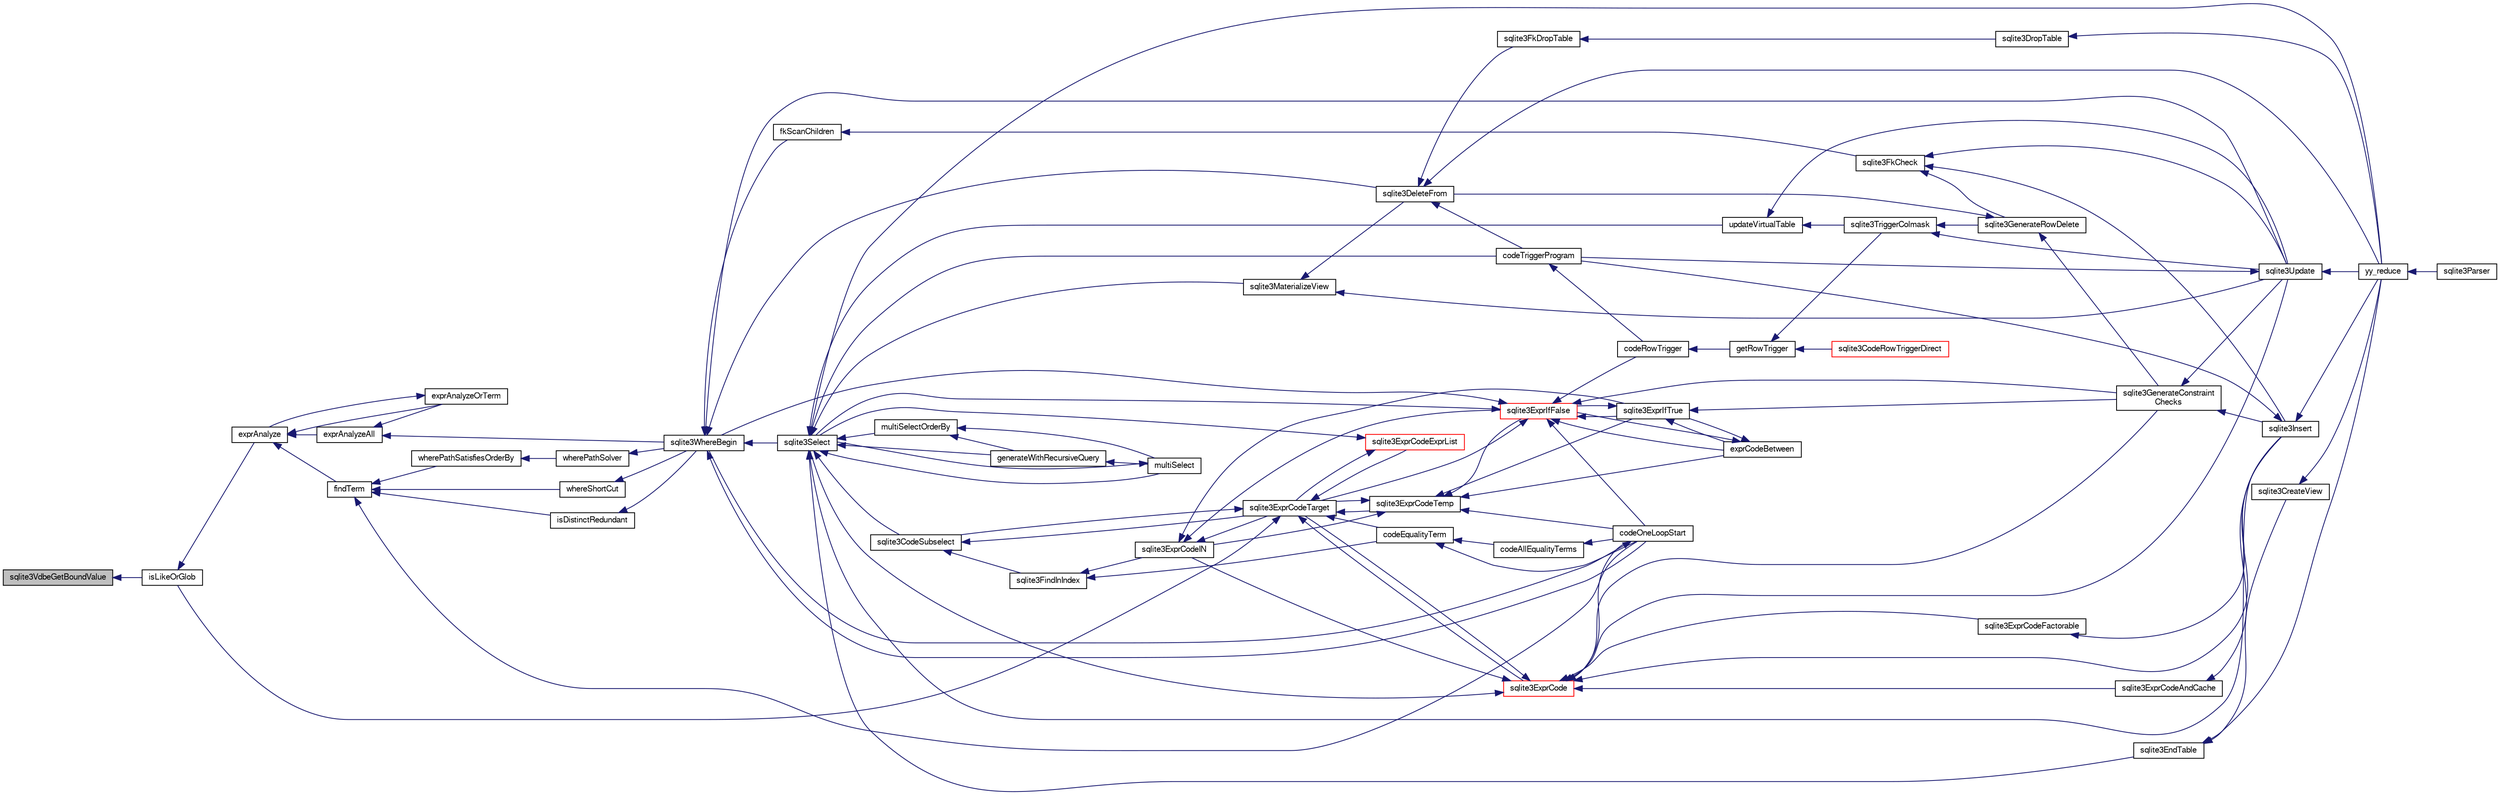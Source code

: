 digraph "sqlite3VdbeGetBoundValue"
{
  edge [fontname="FreeSans",fontsize="10",labelfontname="FreeSans",labelfontsize="10"];
  node [fontname="FreeSans",fontsize="10",shape=record];
  rankdir="LR";
  Node755826 [label="sqlite3VdbeGetBoundValue",height=0.2,width=0.4,color="black", fillcolor="grey75", style="filled", fontcolor="black"];
  Node755826 -> Node755827 [dir="back",color="midnightblue",fontsize="10",style="solid",fontname="FreeSans"];
  Node755827 [label="isLikeOrGlob",height=0.2,width=0.4,color="black", fillcolor="white", style="filled",URL="$sqlite3_8c.html#a6c38e495198bf8976f68d1a6ebd74a50"];
  Node755827 -> Node755828 [dir="back",color="midnightblue",fontsize="10",style="solid",fontname="FreeSans"];
  Node755828 [label="exprAnalyze",height=0.2,width=0.4,color="black", fillcolor="white", style="filled",URL="$sqlite3_8c.html#acb10e48c9a4184a4edd9bfd5b14ad0b7"];
  Node755828 -> Node755829 [dir="back",color="midnightblue",fontsize="10",style="solid",fontname="FreeSans"];
  Node755829 [label="findTerm",height=0.2,width=0.4,color="black", fillcolor="white", style="filled",URL="$sqlite3_8c.html#af26eb1eed85001fcf29fa189b631ac4b"];
  Node755829 -> Node755830 [dir="back",color="midnightblue",fontsize="10",style="solid",fontname="FreeSans"];
  Node755830 [label="isDistinctRedundant",height=0.2,width=0.4,color="black", fillcolor="white", style="filled",URL="$sqlite3_8c.html#acfc2ade61d376596f173a8f70fea379b"];
  Node755830 -> Node755831 [dir="back",color="midnightblue",fontsize="10",style="solid",fontname="FreeSans"];
  Node755831 [label="sqlite3WhereBegin",height=0.2,width=0.4,color="black", fillcolor="white", style="filled",URL="$sqlite3_8c.html#acad049f5c9a96a8118cffd5e5ce89f7c"];
  Node755831 -> Node755832 [dir="back",color="midnightblue",fontsize="10",style="solid",fontname="FreeSans"];
  Node755832 [label="sqlite3DeleteFrom",height=0.2,width=0.4,color="black", fillcolor="white", style="filled",URL="$sqlite3_8c.html#ab9b4b45349188b49eabb23f94608a091"];
  Node755832 -> Node755833 [dir="back",color="midnightblue",fontsize="10",style="solid",fontname="FreeSans"];
  Node755833 [label="sqlite3FkDropTable",height=0.2,width=0.4,color="black", fillcolor="white", style="filled",URL="$sqlite3_8c.html#a1218c6fc74e89152ceaa4760e82f5ef9"];
  Node755833 -> Node755834 [dir="back",color="midnightblue",fontsize="10",style="solid",fontname="FreeSans"];
  Node755834 [label="sqlite3DropTable",height=0.2,width=0.4,color="black", fillcolor="white", style="filled",URL="$sqlite3_8c.html#a5534f77364b5568783c0e50db3c9defb"];
  Node755834 -> Node755835 [dir="back",color="midnightblue",fontsize="10",style="solid",fontname="FreeSans"];
  Node755835 [label="yy_reduce",height=0.2,width=0.4,color="black", fillcolor="white", style="filled",URL="$sqlite3_8c.html#a7c419a9b25711c666a9a2449ef377f14"];
  Node755835 -> Node755836 [dir="back",color="midnightblue",fontsize="10",style="solid",fontname="FreeSans"];
  Node755836 [label="sqlite3Parser",height=0.2,width=0.4,color="black", fillcolor="white", style="filled",URL="$sqlite3_8c.html#a0327d71a5fabe0b6a343d78a2602e72a"];
  Node755832 -> Node755837 [dir="back",color="midnightblue",fontsize="10",style="solid",fontname="FreeSans"];
  Node755837 [label="codeTriggerProgram",height=0.2,width=0.4,color="black", fillcolor="white", style="filled",URL="$sqlite3_8c.html#a120801f59d9281d201d2ff4b2606836e"];
  Node755837 -> Node755838 [dir="back",color="midnightblue",fontsize="10",style="solid",fontname="FreeSans"];
  Node755838 [label="codeRowTrigger",height=0.2,width=0.4,color="black", fillcolor="white", style="filled",URL="$sqlite3_8c.html#a463cea5aaaf388b560b206570a0022fc"];
  Node755838 -> Node755839 [dir="back",color="midnightblue",fontsize="10",style="solid",fontname="FreeSans"];
  Node755839 [label="getRowTrigger",height=0.2,width=0.4,color="black", fillcolor="white", style="filled",URL="$sqlite3_8c.html#a69626ef20b540d1a2b19cf56f3f45689"];
  Node755839 -> Node755840 [dir="back",color="midnightblue",fontsize="10",style="solid",fontname="FreeSans"];
  Node755840 [label="sqlite3CodeRowTriggerDirect",height=0.2,width=0.4,color="red", fillcolor="white", style="filled",URL="$sqlite3_8c.html#ad92829f9001bcf89a0299dad5a48acd4"];
  Node755839 -> Node755847 [dir="back",color="midnightblue",fontsize="10",style="solid",fontname="FreeSans"];
  Node755847 [label="sqlite3TriggerColmask",height=0.2,width=0.4,color="black", fillcolor="white", style="filled",URL="$sqlite3_8c.html#acace8e99e37ae5e84ea03c65e820c540"];
  Node755847 -> Node755842 [dir="back",color="midnightblue",fontsize="10",style="solid",fontname="FreeSans"];
  Node755842 [label="sqlite3GenerateRowDelete",height=0.2,width=0.4,color="black", fillcolor="white", style="filled",URL="$sqlite3_8c.html#a2c76cbf3027fc18fdbb8cb4cd96b77d9"];
  Node755842 -> Node755832 [dir="back",color="midnightblue",fontsize="10",style="solid",fontname="FreeSans"];
  Node755842 -> Node755843 [dir="back",color="midnightblue",fontsize="10",style="solid",fontname="FreeSans"];
  Node755843 [label="sqlite3GenerateConstraint\lChecks",height=0.2,width=0.4,color="black", fillcolor="white", style="filled",URL="$sqlite3_8c.html#aef639c1e6a0c0a67ca6e7690ad931bd2"];
  Node755843 -> Node755844 [dir="back",color="midnightblue",fontsize="10",style="solid",fontname="FreeSans"];
  Node755844 [label="sqlite3Insert",height=0.2,width=0.4,color="black", fillcolor="white", style="filled",URL="$sqlite3_8c.html#a5b17c9c2000bae6bdff8e6be48d7dc2b"];
  Node755844 -> Node755837 [dir="back",color="midnightblue",fontsize="10",style="solid",fontname="FreeSans"];
  Node755844 -> Node755835 [dir="back",color="midnightblue",fontsize="10",style="solid",fontname="FreeSans"];
  Node755843 -> Node755845 [dir="back",color="midnightblue",fontsize="10",style="solid",fontname="FreeSans"];
  Node755845 [label="sqlite3Update",height=0.2,width=0.4,color="black", fillcolor="white", style="filled",URL="$sqlite3_8c.html#ac5aa67c46e8cc8174566fabe6809fafa"];
  Node755845 -> Node755837 [dir="back",color="midnightblue",fontsize="10",style="solid",fontname="FreeSans"];
  Node755845 -> Node755835 [dir="back",color="midnightblue",fontsize="10",style="solid",fontname="FreeSans"];
  Node755847 -> Node755845 [dir="back",color="midnightblue",fontsize="10",style="solid",fontname="FreeSans"];
  Node755832 -> Node755835 [dir="back",color="midnightblue",fontsize="10",style="solid",fontname="FreeSans"];
  Node755831 -> Node755848 [dir="back",color="midnightblue",fontsize="10",style="solid",fontname="FreeSans"];
  Node755848 [label="fkScanChildren",height=0.2,width=0.4,color="black", fillcolor="white", style="filled",URL="$sqlite3_8c.html#a67c9dcb484336b3155e7a82a037d4691"];
  Node755848 -> Node755849 [dir="back",color="midnightblue",fontsize="10",style="solid",fontname="FreeSans"];
  Node755849 [label="sqlite3FkCheck",height=0.2,width=0.4,color="black", fillcolor="white", style="filled",URL="$sqlite3_8c.html#aa38fb76c7d6f48f19772877a41703b92"];
  Node755849 -> Node755842 [dir="back",color="midnightblue",fontsize="10",style="solid",fontname="FreeSans"];
  Node755849 -> Node755844 [dir="back",color="midnightblue",fontsize="10",style="solid",fontname="FreeSans"];
  Node755849 -> Node755845 [dir="back",color="midnightblue",fontsize="10",style="solid",fontname="FreeSans"];
  Node755831 -> Node755850 [dir="back",color="midnightblue",fontsize="10",style="solid",fontname="FreeSans"];
  Node755850 [label="sqlite3Select",height=0.2,width=0.4,color="black", fillcolor="white", style="filled",URL="$sqlite3_8c.html#a2465ee8c956209ba4b272477b7c21a45"];
  Node755850 -> Node755851 [dir="back",color="midnightblue",fontsize="10",style="solid",fontname="FreeSans"];
  Node755851 [label="sqlite3CodeSubselect",height=0.2,width=0.4,color="black", fillcolor="white", style="filled",URL="$sqlite3_8c.html#aa69b46d2204a1d1b110107a1be12ee0c"];
  Node755851 -> Node755852 [dir="back",color="midnightblue",fontsize="10",style="solid",fontname="FreeSans"];
  Node755852 [label="sqlite3FindInIndex",height=0.2,width=0.4,color="black", fillcolor="white", style="filled",URL="$sqlite3_8c.html#af7d8c56ab0231f44bb5f87b3fafeffb2"];
  Node755852 -> Node755853 [dir="back",color="midnightblue",fontsize="10",style="solid",fontname="FreeSans"];
  Node755853 [label="sqlite3ExprCodeIN",height=0.2,width=0.4,color="black", fillcolor="white", style="filled",URL="$sqlite3_8c.html#ad9cf4f5b5ffb90c24a4a0900c8626193"];
  Node755853 -> Node755854 [dir="back",color="midnightblue",fontsize="10",style="solid",fontname="FreeSans"];
  Node755854 [label="sqlite3ExprCodeTarget",height=0.2,width=0.4,color="black", fillcolor="white", style="filled",URL="$sqlite3_8c.html#a4f308397a0a3ed299ed31aaa1ae2a293"];
  Node755854 -> Node755851 [dir="back",color="midnightblue",fontsize="10",style="solid",fontname="FreeSans"];
  Node755854 -> Node755855 [dir="back",color="midnightblue",fontsize="10",style="solid",fontname="FreeSans"];
  Node755855 [label="sqlite3ExprCodeTemp",height=0.2,width=0.4,color="black", fillcolor="white", style="filled",URL="$sqlite3_8c.html#a3bc5c1ccb3c5851847e2aeb4a84ae1fc"];
  Node755855 -> Node755853 [dir="back",color="midnightblue",fontsize="10",style="solid",fontname="FreeSans"];
  Node755855 -> Node755854 [dir="back",color="midnightblue",fontsize="10",style="solid",fontname="FreeSans"];
  Node755855 -> Node755856 [dir="back",color="midnightblue",fontsize="10",style="solid",fontname="FreeSans"];
  Node755856 [label="exprCodeBetween",height=0.2,width=0.4,color="black", fillcolor="white", style="filled",URL="$sqlite3_8c.html#abd053493214542bca8f406f42145d173"];
  Node755856 -> Node755857 [dir="back",color="midnightblue",fontsize="10",style="solid",fontname="FreeSans"];
  Node755857 [label="sqlite3ExprIfTrue",height=0.2,width=0.4,color="black", fillcolor="white", style="filled",URL="$sqlite3_8c.html#ad93a55237c23e1b743ab1f59df1a1444"];
  Node755857 -> Node755856 [dir="back",color="midnightblue",fontsize="10",style="solid",fontname="FreeSans"];
  Node755857 -> Node755858 [dir="back",color="midnightblue",fontsize="10",style="solid",fontname="FreeSans"];
  Node755858 [label="sqlite3ExprIfFalse",height=0.2,width=0.4,color="red", fillcolor="white", style="filled",URL="$sqlite3_8c.html#af97ecccb5d56e321e118414b08f65b71"];
  Node755858 -> Node755854 [dir="back",color="midnightblue",fontsize="10",style="solid",fontname="FreeSans"];
  Node755858 -> Node755856 [dir="back",color="midnightblue",fontsize="10",style="solid",fontname="FreeSans"];
  Node755858 -> Node755857 [dir="back",color="midnightblue",fontsize="10",style="solid",fontname="FreeSans"];
  Node755858 -> Node755843 [dir="back",color="midnightblue",fontsize="10",style="solid",fontname="FreeSans"];
  Node755858 -> Node755850 [dir="back",color="midnightblue",fontsize="10",style="solid",fontname="FreeSans"];
  Node755858 -> Node755838 [dir="back",color="midnightblue",fontsize="10",style="solid",fontname="FreeSans"];
  Node755858 -> Node755872 [dir="back",color="midnightblue",fontsize="10",style="solid",fontname="FreeSans"];
  Node755872 [label="codeOneLoopStart",height=0.2,width=0.4,color="black", fillcolor="white", style="filled",URL="$sqlite3_8c.html#aa868875120b151c169cc79139ed6e008"];
  Node755872 -> Node755831 [dir="back",color="midnightblue",fontsize="10",style="solid",fontname="FreeSans"];
  Node755858 -> Node755831 [dir="back",color="midnightblue",fontsize="10",style="solid",fontname="FreeSans"];
  Node755857 -> Node755843 [dir="back",color="midnightblue",fontsize="10",style="solid",fontname="FreeSans"];
  Node755856 -> Node755858 [dir="back",color="midnightblue",fontsize="10",style="solid",fontname="FreeSans"];
  Node755855 -> Node755857 [dir="back",color="midnightblue",fontsize="10",style="solid",fontname="FreeSans"];
  Node755855 -> Node755858 [dir="back",color="midnightblue",fontsize="10",style="solid",fontname="FreeSans"];
  Node755855 -> Node755872 [dir="back",color="midnightblue",fontsize="10",style="solid",fontname="FreeSans"];
  Node755854 -> Node755873 [dir="back",color="midnightblue",fontsize="10",style="solid",fontname="FreeSans"];
  Node755873 [label="sqlite3ExprCode",height=0.2,width=0.4,color="red", fillcolor="white", style="filled",URL="$sqlite3_8c.html#a75f270fb0b111b86924cca4ea507b417"];
  Node755873 -> Node755853 [dir="back",color="midnightblue",fontsize="10",style="solid",fontname="FreeSans"];
  Node755873 -> Node755854 [dir="back",color="midnightblue",fontsize="10",style="solid",fontname="FreeSans"];
  Node755873 -> Node755874 [dir="back",color="midnightblue",fontsize="10",style="solid",fontname="FreeSans"];
  Node755874 [label="sqlite3ExprCodeFactorable",height=0.2,width=0.4,color="black", fillcolor="white", style="filled",URL="$sqlite3_8c.html#a843f7fd58eec5a683c1fd8435fcd1e84"];
  Node755874 -> Node755844 [dir="back",color="midnightblue",fontsize="10",style="solid",fontname="FreeSans"];
  Node755873 -> Node755875 [dir="back",color="midnightblue",fontsize="10",style="solid",fontname="FreeSans"];
  Node755875 [label="sqlite3ExprCodeAndCache",height=0.2,width=0.4,color="black", fillcolor="white", style="filled",URL="$sqlite3_8c.html#ae3e46527d9b7fc9cb9236d21a5e6b1d8"];
  Node755875 -> Node755844 [dir="back",color="midnightblue",fontsize="10",style="solid",fontname="FreeSans"];
  Node755873 -> Node755844 [dir="back",color="midnightblue",fontsize="10",style="solid",fontname="FreeSans"];
  Node755873 -> Node755843 [dir="back",color="midnightblue",fontsize="10",style="solid",fontname="FreeSans"];
  Node755873 -> Node755850 [dir="back",color="midnightblue",fontsize="10",style="solid",fontname="FreeSans"];
  Node755873 -> Node755845 [dir="back",color="midnightblue",fontsize="10",style="solid",fontname="FreeSans"];
  Node755873 -> Node755872 [dir="back",color="midnightblue",fontsize="10",style="solid",fontname="FreeSans"];
  Node755854 -> Node755885 [dir="back",color="midnightblue",fontsize="10",style="solid",fontname="FreeSans"];
  Node755885 [label="sqlite3ExprCodeExprList",height=0.2,width=0.4,color="red", fillcolor="white", style="filled",URL="$sqlite3_8c.html#a05b2b3dc3de7565de24eb3a2ff4e9566"];
  Node755885 -> Node755854 [dir="back",color="midnightblue",fontsize="10",style="solid",fontname="FreeSans"];
  Node755885 -> Node755850 [dir="back",color="midnightblue",fontsize="10",style="solid",fontname="FreeSans"];
  Node755854 -> Node755827 [dir="back",color="midnightblue",fontsize="10",style="solid",fontname="FreeSans"];
  Node755854 -> Node755888 [dir="back",color="midnightblue",fontsize="10",style="solid",fontname="FreeSans"];
  Node755888 [label="codeEqualityTerm",height=0.2,width=0.4,color="black", fillcolor="white", style="filled",URL="$sqlite3_8c.html#ad88a57073f031452c9843e97f15acc47"];
  Node755888 -> Node755889 [dir="back",color="midnightblue",fontsize="10",style="solid",fontname="FreeSans"];
  Node755889 [label="codeAllEqualityTerms",height=0.2,width=0.4,color="black", fillcolor="white", style="filled",URL="$sqlite3_8c.html#a3095598b812500a4efe41bf17cd49381"];
  Node755889 -> Node755872 [dir="back",color="midnightblue",fontsize="10",style="solid",fontname="FreeSans"];
  Node755888 -> Node755872 [dir="back",color="midnightblue",fontsize="10",style="solid",fontname="FreeSans"];
  Node755853 -> Node755857 [dir="back",color="midnightblue",fontsize="10",style="solid",fontname="FreeSans"];
  Node755853 -> Node755858 [dir="back",color="midnightblue",fontsize="10",style="solid",fontname="FreeSans"];
  Node755852 -> Node755888 [dir="back",color="midnightblue",fontsize="10",style="solid",fontname="FreeSans"];
  Node755851 -> Node755854 [dir="back",color="midnightblue",fontsize="10",style="solid",fontname="FreeSans"];
  Node755850 -> Node755864 [dir="back",color="midnightblue",fontsize="10",style="solid",fontname="FreeSans"];
  Node755864 [label="sqlite3EndTable",height=0.2,width=0.4,color="black", fillcolor="white", style="filled",URL="$sqlite3_8c.html#a7b5f2c66c0f0b6f819d970ca389768b0"];
  Node755864 -> Node755865 [dir="back",color="midnightblue",fontsize="10",style="solid",fontname="FreeSans"];
  Node755865 [label="sqlite3CreateView",height=0.2,width=0.4,color="black", fillcolor="white", style="filled",URL="$sqlite3_8c.html#a9d85cb00ff71dee5cd9a019503a6982e"];
  Node755865 -> Node755835 [dir="back",color="midnightblue",fontsize="10",style="solid",fontname="FreeSans"];
  Node755864 -> Node755835 [dir="back",color="midnightblue",fontsize="10",style="solid",fontname="FreeSans"];
  Node755850 -> Node755890 [dir="back",color="midnightblue",fontsize="10",style="solid",fontname="FreeSans"];
  Node755890 [label="sqlite3MaterializeView",height=0.2,width=0.4,color="black", fillcolor="white", style="filled",URL="$sqlite3_8c.html#a4557984b0b75f998fb0c3f231c9b1def"];
  Node755890 -> Node755832 [dir="back",color="midnightblue",fontsize="10",style="solid",fontname="FreeSans"];
  Node755890 -> Node755845 [dir="back",color="midnightblue",fontsize="10",style="solid",fontname="FreeSans"];
  Node755850 -> Node755844 [dir="back",color="midnightblue",fontsize="10",style="solid",fontname="FreeSans"];
  Node755850 -> Node755881 [dir="back",color="midnightblue",fontsize="10",style="solid",fontname="FreeSans"];
  Node755881 [label="generateWithRecursiveQuery",height=0.2,width=0.4,color="black", fillcolor="white", style="filled",URL="$sqlite3_8c.html#ade2c3663fa9c3b9676507984b9483942"];
  Node755881 -> Node755882 [dir="back",color="midnightblue",fontsize="10",style="solid",fontname="FreeSans"];
  Node755882 [label="multiSelect",height=0.2,width=0.4,color="black", fillcolor="white", style="filled",URL="$sqlite3_8c.html#a6456c61f3d9b2389738753cedfa24fa7"];
  Node755882 -> Node755850 [dir="back",color="midnightblue",fontsize="10",style="solid",fontname="FreeSans"];
  Node755850 -> Node755882 [dir="back",color="midnightblue",fontsize="10",style="solid",fontname="FreeSans"];
  Node755850 -> Node755883 [dir="back",color="midnightblue",fontsize="10",style="solid",fontname="FreeSans"];
  Node755883 [label="multiSelectOrderBy",height=0.2,width=0.4,color="black", fillcolor="white", style="filled",URL="$sqlite3_8c.html#afcdb8488c6f4dfdadaf9f04bca35b808"];
  Node755883 -> Node755881 [dir="back",color="midnightblue",fontsize="10",style="solid",fontname="FreeSans"];
  Node755883 -> Node755882 [dir="back",color="midnightblue",fontsize="10",style="solid",fontname="FreeSans"];
  Node755850 -> Node755837 [dir="back",color="midnightblue",fontsize="10",style="solid",fontname="FreeSans"];
  Node755850 -> Node755891 [dir="back",color="midnightblue",fontsize="10",style="solid",fontname="FreeSans"];
  Node755891 [label="updateVirtualTable",height=0.2,width=0.4,color="black", fillcolor="white", style="filled",URL="$sqlite3_8c.html#a740220531db9293c39a2cdd7da3f74e1"];
  Node755891 -> Node755847 [dir="back",color="midnightblue",fontsize="10",style="solid",fontname="FreeSans"];
  Node755891 -> Node755845 [dir="back",color="midnightblue",fontsize="10",style="solid",fontname="FreeSans"];
  Node755850 -> Node755835 [dir="back",color="midnightblue",fontsize="10",style="solid",fontname="FreeSans"];
  Node755831 -> Node755845 [dir="back",color="midnightblue",fontsize="10",style="solid",fontname="FreeSans"];
  Node755831 -> Node755872 [dir="back",color="midnightblue",fontsize="10",style="solid",fontname="FreeSans"];
  Node755829 -> Node755872 [dir="back",color="midnightblue",fontsize="10",style="solid",fontname="FreeSans"];
  Node755829 -> Node755892 [dir="back",color="midnightblue",fontsize="10",style="solid",fontname="FreeSans"];
  Node755892 [label="wherePathSatisfiesOrderBy",height=0.2,width=0.4,color="black", fillcolor="white", style="filled",URL="$sqlite3_8c.html#a0d0fdea0c17942906bcb742c15cf8861"];
  Node755892 -> Node755893 [dir="back",color="midnightblue",fontsize="10",style="solid",fontname="FreeSans"];
  Node755893 [label="wherePathSolver",height=0.2,width=0.4,color="black", fillcolor="white", style="filled",URL="$sqlite3_8c.html#aebc15a04540468c220b31d00e9b29fe6"];
  Node755893 -> Node755831 [dir="back",color="midnightblue",fontsize="10",style="solid",fontname="FreeSans"];
  Node755829 -> Node755894 [dir="back",color="midnightblue",fontsize="10",style="solid",fontname="FreeSans"];
  Node755894 [label="whereShortCut",height=0.2,width=0.4,color="black", fillcolor="white", style="filled",URL="$sqlite3_8c.html#ae1e6727024b08b6596d4d28882587b86"];
  Node755894 -> Node755831 [dir="back",color="midnightblue",fontsize="10",style="solid",fontname="FreeSans"];
  Node755828 -> Node755895 [dir="back",color="midnightblue",fontsize="10",style="solid",fontname="FreeSans"];
  Node755895 [label="exprAnalyzeAll",height=0.2,width=0.4,color="black", fillcolor="white", style="filled",URL="$sqlite3_8c.html#a2e7a957af98e240fa68e34d6ff639437"];
  Node755895 -> Node755896 [dir="back",color="midnightblue",fontsize="10",style="solid",fontname="FreeSans"];
  Node755896 [label="exprAnalyzeOrTerm",height=0.2,width=0.4,color="black", fillcolor="white", style="filled",URL="$sqlite3_8c.html#ab95cabd8b51cb2291b5bef0c4a3776d2"];
  Node755896 -> Node755828 [dir="back",color="midnightblue",fontsize="10",style="solid",fontname="FreeSans"];
  Node755895 -> Node755831 [dir="back",color="midnightblue",fontsize="10",style="solid",fontname="FreeSans"];
  Node755828 -> Node755896 [dir="back",color="midnightblue",fontsize="10",style="solid",fontname="FreeSans"];
}
